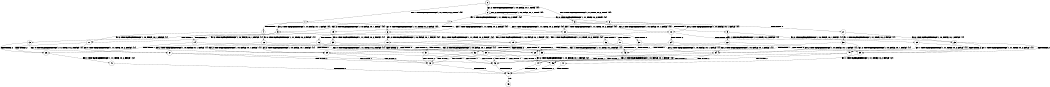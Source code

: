 digraph BCG {
size = "7, 10.5";
center = TRUE;
node [shape = circle];
0 [peripheries = 2];
0 -> 1 [label = "EX !1 !ATOMIC_EXCH_BRANCH (1, +1, TRUE, +0, 2, TRUE) !{0}"];
0 -> 2 [label = "EX !2 !ATOMIC_EXCH_BRANCH (1, +0, FALSE, +0, 1, TRUE) !{0}"];
0 -> 3 [label = "EX !0 !ATOMIC_EXCH_BRANCH (1, +1, TRUE, +0, 2, TRUE) !{0}"];
1 -> 4 [label = "TERMINATE !1"];
1 -> 5 [label = "EX !2 !ATOMIC_EXCH_BRANCH (1, +0, FALSE, +0, 1, FALSE) !{0}"];
1 -> 6 [label = "EX !0 !ATOMIC_EXCH_BRANCH (1, +1, TRUE, +0, 2, FALSE) !{0}"];
2 -> 7 [label = "EX !1 !ATOMIC_EXCH_BRANCH (1, +1, TRUE, +0, 2, TRUE) !{0}"];
2 -> 8 [label = "EX !0 !ATOMIC_EXCH_BRANCH (1, +1, TRUE, +0, 2, TRUE) !{0}"];
2 -> 2 [label = "EX !2 !ATOMIC_EXCH_BRANCH (1, +0, FALSE, +0, 1, TRUE) !{0}"];
3 -> 9 [label = "TERMINATE !0"];
3 -> 6 [label = "EX !1 !ATOMIC_EXCH_BRANCH (1, +1, TRUE, +0, 2, FALSE) !{0}"];
3 -> 10 [label = "EX !2 !ATOMIC_EXCH_BRANCH (1, +0, FALSE, +0, 1, FALSE) !{0}"];
4 -> 11 [label = "EX !2 !ATOMIC_EXCH_BRANCH (1, +0, FALSE, +0, 1, FALSE) !{1}"];
4 -> 12 [label = "EX !0 !ATOMIC_EXCH_BRANCH (1, +1, TRUE, +0, 2, FALSE) !{1}"];
5 -> 13 [label = "TERMINATE !1"];
5 -> 14 [label = "TERMINATE !2"];
5 -> 15 [label = "EX !0 !ATOMIC_EXCH_BRANCH (1, +1, TRUE, +0, 2, FALSE) !{0}"];
6 -> 16 [label = "TERMINATE !1"];
6 -> 17 [label = "TERMINATE !0"];
6 -> 18 [label = "EX !2 !ATOMIC_EXCH_BRANCH (1, +0, FALSE, +0, 1, FALSE) !{0}"];
7 -> 19 [label = "TERMINATE !1"];
7 -> 20 [label = "EX !0 !ATOMIC_EXCH_BRANCH (1, +1, TRUE, +0, 2, FALSE) !{0}"];
7 -> 5 [label = "EX !2 !ATOMIC_EXCH_BRANCH (1, +0, FALSE, +0, 1, FALSE) !{0}"];
8 -> 21 [label = "TERMINATE !0"];
8 -> 20 [label = "EX !1 !ATOMIC_EXCH_BRANCH (1, +1, TRUE, +0, 2, FALSE) !{0}"];
8 -> 10 [label = "EX !2 !ATOMIC_EXCH_BRANCH (1, +0, FALSE, +0, 1, FALSE) !{0}"];
9 -> 22 [label = "EX !1 !ATOMIC_EXCH_BRANCH (1, +1, TRUE, +0, 2, FALSE) !{1}"];
9 -> 23 [label = "EX !2 !ATOMIC_EXCH_BRANCH (1, +0, FALSE, +0, 1, FALSE) !{1}"];
10 -> 24 [label = "TERMINATE !2"];
10 -> 25 [label = "TERMINATE !0"];
10 -> 15 [label = "EX !1 !ATOMIC_EXCH_BRANCH (1, +1, TRUE, +0, 2, FALSE) !{0}"];
11 -> 26 [label = "TERMINATE !2"];
11 -> 27 [label = "EX !0 !ATOMIC_EXCH_BRANCH (1, +1, TRUE, +0, 2, FALSE) !{1}"];
12 -> 28 [label = "TERMINATE !0"];
12 -> 29 [label = "EX !2 !ATOMIC_EXCH_BRANCH (1, +0, FALSE, +0, 1, FALSE) !{1}"];
13 -> 26 [label = "TERMINATE !2"];
13 -> 27 [label = "EX !0 !ATOMIC_EXCH_BRANCH (1, +1, TRUE, +0, 2, FALSE) !{1}"];
14 -> 26 [label = "TERMINATE !1"];
14 -> 30 [label = "EX !0 !ATOMIC_EXCH_BRANCH (1, +1, TRUE, +0, 2, FALSE) !{1}"];
15 -> 31 [label = "TERMINATE !1"];
15 -> 32 [label = "TERMINATE !2"];
15 -> 33 [label = "TERMINATE !0"];
16 -> 28 [label = "TERMINATE !0"];
16 -> 29 [label = "EX !2 !ATOMIC_EXCH_BRANCH (1, +0, FALSE, +0, 1, FALSE) !{1}"];
17 -> 28 [label = "TERMINATE !1"];
17 -> 34 [label = "EX !2 !ATOMIC_EXCH_BRANCH (1, +0, FALSE, +0, 1, FALSE) !{1}"];
18 -> 31 [label = "TERMINATE !1"];
18 -> 32 [label = "TERMINATE !2"];
18 -> 33 [label = "TERMINATE !0"];
19 -> 11 [label = "EX !2 !ATOMIC_EXCH_BRANCH (1, +0, FALSE, +0, 1, FALSE) !{1}"];
19 -> 35 [label = "EX !0 !ATOMIC_EXCH_BRANCH (1, +1, TRUE, +0, 2, FALSE) !{1}"];
20 -> 36 [label = "TERMINATE !1"];
20 -> 37 [label = "TERMINATE !0"];
20 -> 18 [label = "EX !2 !ATOMIC_EXCH_BRANCH (1, +0, FALSE, +0, 1, FALSE) !{0}"];
21 -> 23 [label = "EX !2 !ATOMIC_EXCH_BRANCH (1, +0, FALSE, +0, 1, FALSE) !{1}"];
21 -> 38 [label = "EX !1 !ATOMIC_EXCH_BRANCH (1, +1, TRUE, +0, 2, FALSE) !{1}"];
22 -> 28 [label = "TERMINATE !1"];
22 -> 34 [label = "EX !2 !ATOMIC_EXCH_BRANCH (1, +0, FALSE, +0, 1, FALSE) !{1}"];
23 -> 39 [label = "TERMINATE !2"];
23 -> 40 [label = "EX !1 !ATOMIC_EXCH_BRANCH (1, +1, TRUE, +0, 2, FALSE) !{1}"];
24 -> 39 [label = "TERMINATE !0"];
24 -> 30 [label = "EX !1 !ATOMIC_EXCH_BRANCH (1, +1, TRUE, +0, 2, FALSE) !{1}"];
25 -> 39 [label = "TERMINATE !2"];
25 -> 40 [label = "EX !1 !ATOMIC_EXCH_BRANCH (1, +1, TRUE, +0, 2, FALSE) !{1}"];
26 -> 41 [label = "EX !0 !ATOMIC_EXCH_BRANCH (1, +1, TRUE, +0, 2, FALSE) !{2}"];
27 -> 42 [label = "TERMINATE !2"];
27 -> 43 [label = "TERMINATE !0"];
28 -> 44 [label = "EX !2 !ATOMIC_EXCH_BRANCH (1, +0, FALSE, +0, 1, FALSE) !{2}"];
29 -> 42 [label = "TERMINATE !2"];
29 -> 43 [label = "TERMINATE !0"];
30 -> 42 [label = "TERMINATE !1"];
30 -> 45 [label = "TERMINATE !0"];
31 -> 42 [label = "TERMINATE !2"];
31 -> 43 [label = "TERMINATE !0"];
32 -> 42 [label = "TERMINATE !1"];
32 -> 45 [label = "TERMINATE !0"];
33 -> 43 [label = "TERMINATE !1"];
33 -> 45 [label = "TERMINATE !2"];
34 -> 43 [label = "TERMINATE !1"];
34 -> 45 [label = "TERMINATE !2"];
35 -> 46 [label = "TERMINATE !0"];
35 -> 29 [label = "EX !2 !ATOMIC_EXCH_BRANCH (1, +0, FALSE, +0, 1, FALSE) !{1}"];
36 -> 29 [label = "EX !2 !ATOMIC_EXCH_BRANCH (1, +0, FALSE, +0, 1, FALSE) !{1}"];
36 -> 46 [label = "TERMINATE !0"];
37 -> 34 [label = "EX !2 !ATOMIC_EXCH_BRANCH (1, +0, FALSE, +0, 1, FALSE) !{1}"];
37 -> 46 [label = "TERMINATE !1"];
38 -> 46 [label = "TERMINATE !1"];
38 -> 34 [label = "EX !2 !ATOMIC_EXCH_BRANCH (1, +0, FALSE, +0, 1, FALSE) !{1}"];
39 -> 47 [label = "EX !1 !ATOMIC_EXCH_BRANCH (1, +1, TRUE, +0, 2, FALSE) !{2}"];
40 -> 43 [label = "TERMINATE !1"];
40 -> 45 [label = "TERMINATE !2"];
41 -> 48 [label = "TERMINATE !0"];
42 -> 48 [label = "TERMINATE !0"];
43 -> 48 [label = "TERMINATE !2"];
44 -> 48 [label = "TERMINATE !2"];
45 -> 48 [label = "TERMINATE !1"];
46 -> 44 [label = "EX !2 !ATOMIC_EXCH_BRANCH (1, +0, FALSE, +0, 1, FALSE) !{2}"];
47 -> 48 [label = "TERMINATE !1"];
48 -> 49 [label = "exit"];
}
